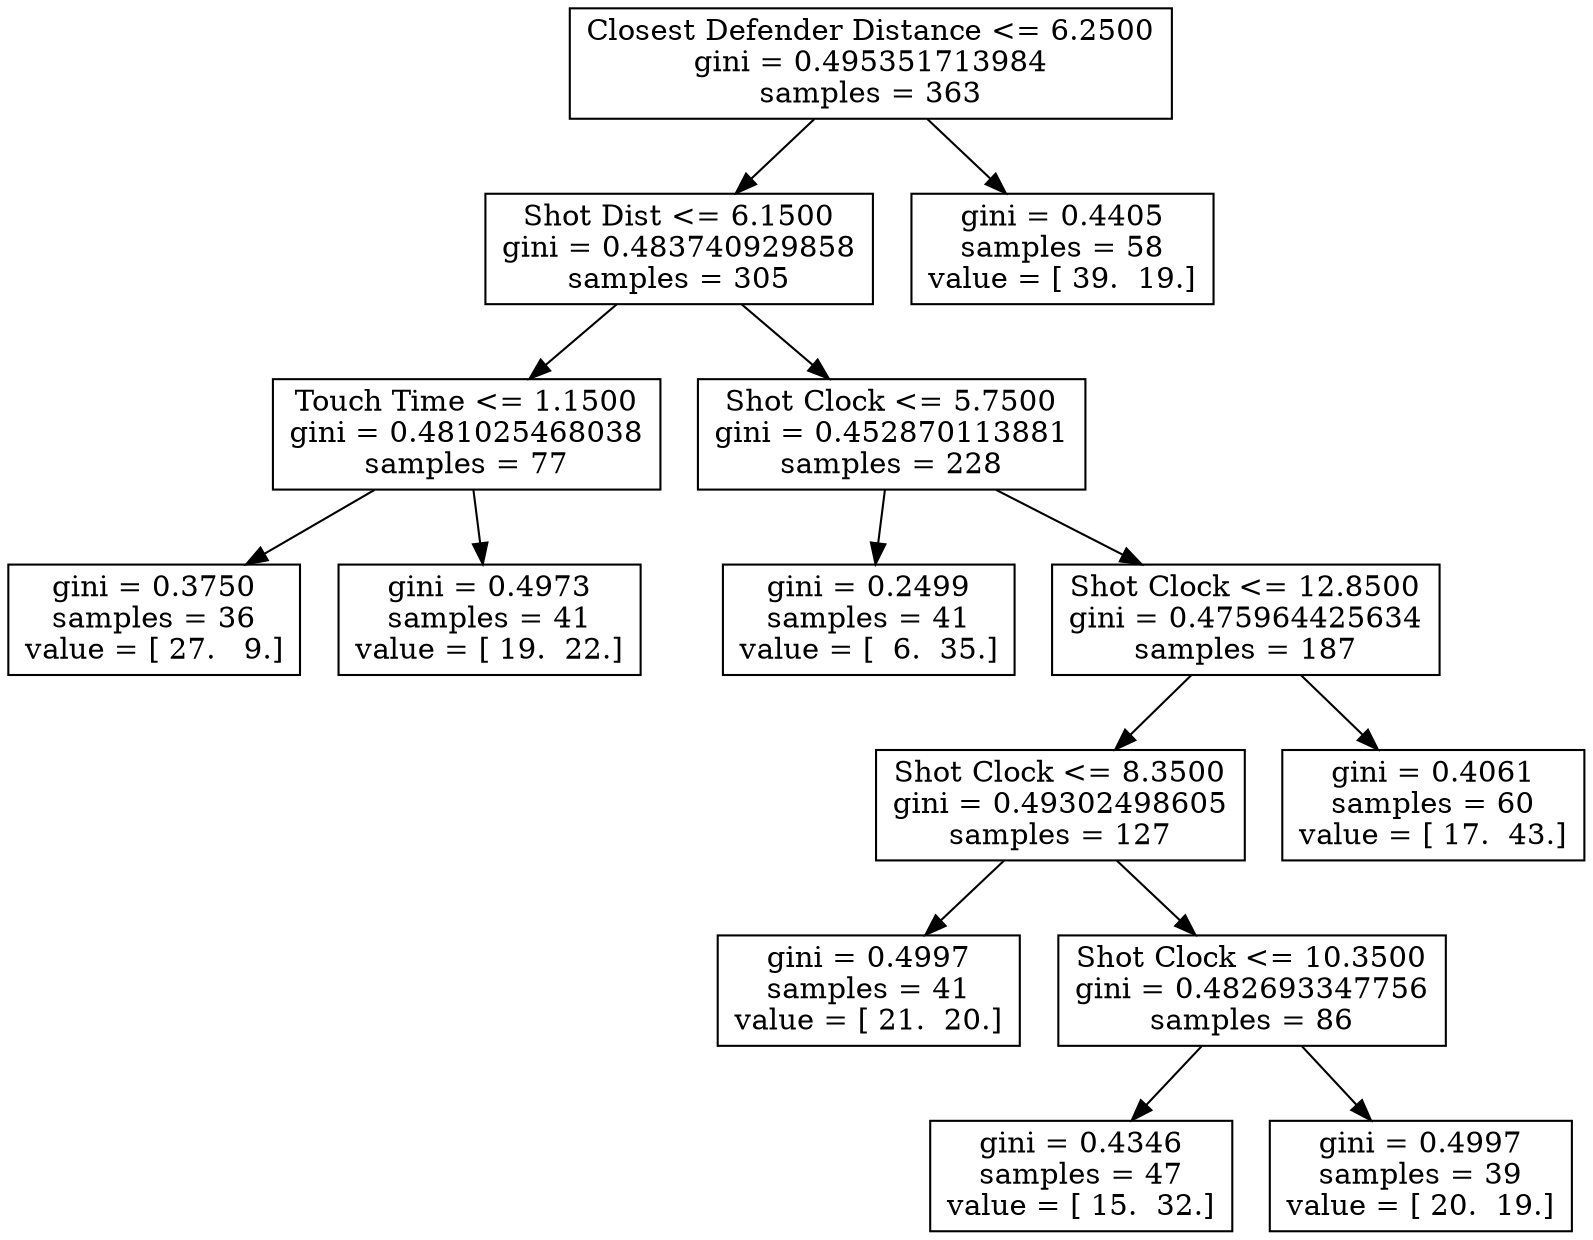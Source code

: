 digraph Tree {
0 [label="Closest Defender Distance <= 6.2500\ngini = 0.495351713984\nsamples = 363", shape="box"] ;
1 [label="Shot Dist <= 6.1500\ngini = 0.483740929858\nsamples = 305", shape="box"] ;
0 -> 1 ;
2 [label="Touch Time <= 1.1500\ngini = 0.481025468038\nsamples = 77", shape="box"] ;
1 -> 2 ;
3 [label="gini = 0.3750\nsamples = 36\nvalue = [ 27.   9.]", shape="box"] ;
2 -> 3 ;
4 [label="gini = 0.4973\nsamples = 41\nvalue = [ 19.  22.]", shape="box"] ;
2 -> 4 ;
5 [label="Shot Clock <= 5.7500\ngini = 0.452870113881\nsamples = 228", shape="box"] ;
1 -> 5 ;
6 [label="gini = 0.2499\nsamples = 41\nvalue = [  6.  35.]", shape="box"] ;
5 -> 6 ;
7 [label="Shot Clock <= 12.8500\ngini = 0.475964425634\nsamples = 187", shape="box"] ;
5 -> 7 ;
8 [label="Shot Clock <= 8.3500\ngini = 0.49302498605\nsamples = 127", shape="box"] ;
7 -> 8 ;
9 [label="gini = 0.4997\nsamples = 41\nvalue = [ 21.  20.]", shape="box"] ;
8 -> 9 ;
10 [label="Shot Clock <= 10.3500\ngini = 0.482693347756\nsamples = 86", shape="box"] ;
8 -> 10 ;
11 [label="gini = 0.4346\nsamples = 47\nvalue = [ 15.  32.]", shape="box"] ;
10 -> 11 ;
12 [label="gini = 0.4997\nsamples = 39\nvalue = [ 20.  19.]", shape="box"] ;
10 -> 12 ;
13 [label="gini = 0.4061\nsamples = 60\nvalue = [ 17.  43.]", shape="box"] ;
7 -> 13 ;
14 [label="gini = 0.4405\nsamples = 58\nvalue = [ 39.  19.]", shape="box"] ;
0 -> 14 ;
}